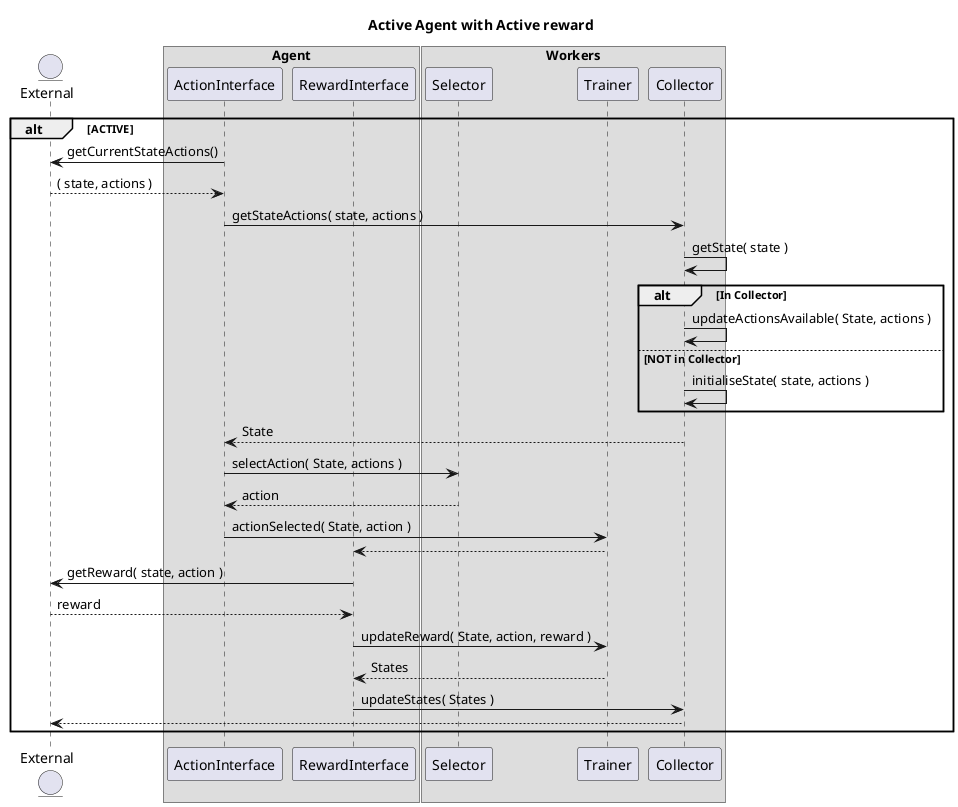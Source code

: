 @startuml

title Active Agent with Active reward

entity External

box "Agent"
  participant ActionInterface 
  participant RewardInterface 
end box

box "Workers"
  participant Selector 
  participant Trainer
  participant Collector
end box

alt ACTIVE
  External    <- ActionInterface : getCurrentStateActions()
  External   --> ActionInterface : ( state, actions )
  ActionInterface   -> Collector : getStateActions( state, actions )
  Collector   -> Collector : getState( state )

  alt In Collector
    Collector   -> Collector : updateActionsAvailable( State, actions )
  else NOT in Collector
    Collector   -> Collector : initialiseState( state, actions )
  end

  ActionInterface    <-- Collector : State
  ActionInterface     -> Selector  : selectAction( State, actions )
  ActionInterface    <-- Selector  : action
  ActionInterface     -> Trainer   : actionSelected( State, action )
  RewardInterface    <-- Trainer
  External      <- RewardInterface : getReward( state, action )
  External     --> RewardInterface : reward
  RewardInterface     -> Trainer   : updateReward( State, action, reward )
  RewardInterface    <-- Trainer   : States
  RewardInterface    ->  Collector : updateStates( States )
  External     <-- Collector 
end

@enduml
